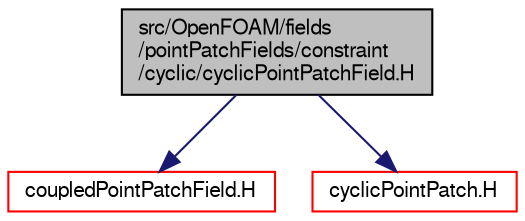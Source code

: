 digraph "src/OpenFOAM/fields/pointPatchFields/constraint/cyclic/cyclicPointPatchField.H"
{
  bgcolor="transparent";
  edge [fontname="FreeSans",fontsize="10",labelfontname="FreeSans",labelfontsize="10"];
  node [fontname="FreeSans",fontsize="10",shape=record];
  Node0 [label="src/OpenFOAM/fields\l/pointPatchFields/constraint\l/cyclic/cyclicPointPatchField.H",height=0.2,width=0.4,color="black", fillcolor="grey75", style="filled", fontcolor="black"];
  Node0 -> Node1 [color="midnightblue",fontsize="10",style="solid",fontname="FreeSans"];
  Node1 [label="coupledPointPatchField.H",height=0.2,width=0.4,color="red",URL="$a09920.html"];
  Node0 -> Node192 [color="midnightblue",fontsize="10",style="solid",fontname="FreeSans"];
  Node192 [label="cyclicPointPatch.H",height=0.2,width=0.4,color="red",URL="$a11438.html"];
}
